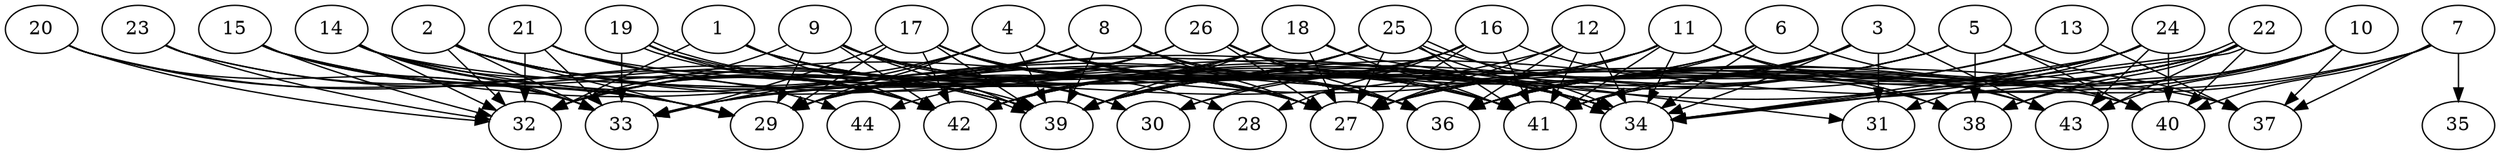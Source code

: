 // DAG (tier=3-complex, mode=data, n=44, ccr=0.550, fat=0.737, density=0.648, regular=0.265, jump=0.305, mindata=4194304, maxdata=33554432)
// DAG automatically generated by daggen at Sun Aug 24 16:33:35 2025
// /home/ermia/Project/Environments/daggen/bin/daggen --dot --ccr 0.550 --fat 0.737 --regular 0.265 --density 0.648 --jump 0.305 --mindata 4194304 --maxdata 33554432 -n 44 
digraph G {
  1 [size="4847099681919354273792", alpha="0.10", expect_size="2423549840959677136896"]
  1 -> 27 [size ="2291278893023232"]
  1 -> 30 [size ="2291278893023232"]
  1 -> 32 [size ="2291278893023232"]
  1 -> 36 [size ="2291278893023232"]
  1 -> 42 [size ="2291278893023232"]
  2 [size="150425723889929536", alpha="0.04", expect_size="75212861944964768"]
  2 -> 27 [size ="5765751071834112"]
  2 -> 29 [size ="5765751071834112"]
  2 -> 32 [size ="5765751071834112"]
  2 -> 33 [size ="5765751071834112"]
  2 -> 34 [size ="5765751071834112"]
  2 -> 36 [size ="5765751071834112"]
  2 -> 42 [size ="5765751071834112"]
  3 [size="191929613756104416", alpha="0.09", expect_size="95964806878052208"]
  3 -> 27 [size ="6748773514477568"]
  3 -> 31 [size ="6748773514477568"]
  3 -> 34 [size ="6748773514477568"]
  3 -> 36 [size ="6748773514477568"]
  3 -> 41 [size ="6748773514477568"]
  3 -> 42 [size ="6748773514477568"]
  3 -> 43 [size ="6748773514477568"]
  4 [size="34286639261812576", alpha="0.17", expect_size="17143319630906288"]
  4 -> 27 [size ="1069625232064512"]
  4 -> 29 [size ="1069625232064512"]
  4 -> 32 [size ="1069625232064512"]
  4 -> 33 [size ="1069625232064512"]
  4 -> 34 [size ="1069625232064512"]
  4 -> 36 [size ="1069625232064512"]
  4 -> 39 [size ="1069625232064512"]
  4 -> 41 [size ="1069625232064512"]
  5 [size="25986988031714803712", alpha="0.15", expect_size="12993494015857401856"]
  5 -> 30 [size ="8549716459520000"]
  5 -> 37 [size ="8549716459520000"]
  5 -> 38 [size ="8549716459520000"]
  5 -> 39 [size ="8549716459520000"]
  5 -> 40 [size ="8549716459520000"]
  5 -> 42 [size ="8549716459520000"]
  6 [size="197020520901296832", alpha="0.14", expect_size="98510260450648416"]
  6 -> 34 [size ="7903089092722688"]
  6 -> 36 [size ="7903089092722688"]
  6 -> 39 [size ="7903089092722688"]
  6 -> 40 [size ="7903089092722688"]
  6 -> 42 [size ="7903089092722688"]
  7 [size="184079511011521568", alpha="0.04", expect_size="92039755505760784"]
  7 -> 34 [size ="4192923646164992"]
  7 -> 35 [size ="4192923646164992"]
  7 -> 36 [size ="4192923646164992"]
  7 -> 37 [size ="4192923646164992"]
  7 -> 40 [size ="4192923646164992"]
  8 [size="204001302823796288", alpha="0.06", expect_size="102000651411898144"]
  8 -> 27 [size ="6906723788914688"]
  8 -> 29 [size ="6906723788914688"]
  8 -> 32 [size ="6906723788914688"]
  8 -> 34 [size ="6906723788914688"]
  8 -> 36 [size ="6906723788914688"]
  8 -> 39 [size ="6906723788914688"]
  9 [size="122523706947704992", alpha="0.06", expect_size="61261853473852496"]
  9 -> 27 [size ="3042329480921088"]
  9 -> 29 [size ="3042329480921088"]
  9 -> 30 [size ="3042329480921088"]
  9 -> 32 [size ="3042329480921088"]
  9 -> 34 [size ="3042329480921088"]
  9 -> 36 [size ="3042329480921088"]
  9 -> 39 [size ="3042329480921088"]
  9 -> 42 [size ="3042329480921088"]
  10 [size="3932082963567922688", alpha="0.15", expect_size="1966041481783961344"]
  10 -> 34 [size ="7489971329957888"]
  10 -> 36 [size ="7489971329957888"]
  10 -> 37 [size ="7489971329957888"]
  10 -> 38 [size ="7489971329957888"]
  10 -> 41 [size ="7489971329957888"]
  10 -> 43 [size ="7489971329957888"]
  11 [size="974269599636194304", alpha="0.13", expect_size="487134799818097152"]
  11 -> 27 [size ="2112462560165888"]
  11 -> 29 [size ="2112462560165888"]
  11 -> 32 [size ="2112462560165888"]
  11 -> 34 [size ="2112462560165888"]
  11 -> 38 [size ="2112462560165888"]
  11 -> 39 [size ="2112462560165888"]
  11 -> 41 [size ="2112462560165888"]
  11 -> 43 [size ="2112462560165888"]
  12 [size="5506675260440707072000", alpha="0.09", expect_size="2753337630220353536000"]
  12 -> 27 [size ="2494688342835200"]
  12 -> 33 [size ="2494688342835200"]
  12 -> 34 [size ="2494688342835200"]
  12 -> 36 [size ="2494688342835200"]
  12 -> 41 [size ="2494688342835200"]
  13 [size="5732058785538937", alpha="0.19", expect_size="2866029392769468"]
  13 -> 36 [size ="152304581869568"]
  13 -> 37 [size ="152304581869568"]
  13 -> 39 [size ="152304581869568"]
  14 [size="171253004835011936", alpha="0.09", expect_size="85626502417505968"]
  14 -> 29 [size ="6547106957361152"]
  14 -> 32 [size ="6547106957361152"]
  14 -> 33 [size ="6547106957361152"]
  14 -> 36 [size ="6547106957361152"]
  14 -> 37 [size ="6547106957361152"]
  14 -> 44 [size ="6547106957361152"]
  15 [size="34444155684799670910976", alpha="0.16", expect_size="17222077842399835455488"]
  15 -> 29 [size ="8469030222430208"]
  15 -> 32 [size ="8469030222430208"]
  15 -> 33 [size ="8469030222430208"]
  15 -> 39 [size ="8469030222430208"]
  15 -> 41 [size ="8469030222430208"]
  16 [size="5623403669838368866304", alpha="0.20", expect_size="2811701834919184433152"]
  16 -> 27 [size ="2529819254325248"]
  16 -> 28 [size ="2529819254325248"]
  16 -> 30 [size ="2529819254325248"]
  16 -> 39 [size ="2529819254325248"]
  16 -> 41 [size ="2529819254325248"]
  16 -> 42 [size ="2529819254325248"]
  16 -> 43 [size ="2529819254325248"]
  17 [size="10416213469742764", alpha="0.18", expect_size="5208106734871382"]
  17 -> 27 [size ="173512518008832"]
  17 -> 28 [size ="173512518008832"]
  17 -> 29 [size ="173512518008832"]
  17 -> 33 [size ="173512518008832"]
  17 -> 36 [size ="173512518008832"]
  17 -> 39 [size ="173512518008832"]
  17 -> 41 [size ="173512518008832"]
  17 -> 42 [size ="173512518008832"]
  18 [size="435560424701020160", alpha="0.08", expect_size="217780212350510080"]
  18 -> 27 [size ="8613573152473088"]
  18 -> 31 [size ="8613573152473088"]
  18 -> 33 [size ="8613573152473088"]
  18 -> 39 [size ="8613573152473088"]
  18 -> 41 [size ="8613573152473088"]
  18 -> 42 [size ="8613573152473088"]
  19 [size="16780279522213920768", alpha="0.05", expect_size="8390139761106960384"]
  19 -> 33 [size ="5990462083039232"]
  19 -> 36 [size ="5990462083039232"]
  19 -> 39 [size ="5990462083039232"]
  19 -> 39 [size ="5990462083039232"]
  19 -> 42 [size ="5990462083039232"]
  20 [size="15752041280465084416", alpha="0.19", expect_size="7876020640232542208"]
  20 -> 29 [size ="7951052913508352"]
  20 -> 32 [size ="7951052913508352"]
  20 -> 33 [size ="7951052913508352"]
  20 -> 39 [size ="7951052913508352"]
  21 [size="21986524964000192", alpha="0.19", expect_size="10993262482000096"]
  21 -> 32 [size ="394879637127168"]
  21 -> 33 [size ="394879637127168"]
  21 -> 34 [size ="394879637127168"]
  21 -> 40 [size ="394879637127168"]
  21 -> 42 [size ="394879637127168"]
  22 [size="1207383007131112960", alpha="0.03", expect_size="603691503565556480"]
  22 -> 27 [size ="699554743713792"]
  22 -> 34 [size ="699554743713792"]
  22 -> 34 [size ="699554743713792"]
  22 -> 36 [size ="699554743713792"]
  22 -> 38 [size ="699554743713792"]
  22 -> 39 [size ="699554743713792"]
  22 -> 40 [size ="699554743713792"]
  22 -> 41 [size ="699554743713792"]
  22 -> 43 [size ="699554743713792"]
  23 [size="10409857647088404267008", alpha="0.01", expect_size="5204928823544202133504"]
  23 -> 32 [size ="3814051159212032"]
  23 -> 39 [size ="3814051159212032"]
  23 -> 42 [size ="3814051159212032"]
  24 [size="1684356544488983808", alpha="0.10", expect_size="842178272244491904"]
  24 -> 27 [size ="2804964254547968"]
  24 -> 29 [size ="2804964254547968"]
  24 -> 31 [size ="2804964254547968"]
  24 -> 34 [size ="2804964254547968"]
  24 -> 36 [size ="2804964254547968"]
  24 -> 40 [size ="2804964254547968"]
  24 -> 41 [size ="2804964254547968"]
  24 -> 43 [size ="2804964254547968"]
  25 [size="87229708486924304384", alpha="0.20", expect_size="43614854243462152192"]
  25 -> 27 [size ="157349826265088"]
  25 -> 29 [size ="157349826265088"]
  25 -> 34 [size ="157349826265088"]
  25 -> 34 [size ="157349826265088"]
  25 -> 38 [size ="157349826265088"]
  25 -> 39 [size ="157349826265088"]
  25 -> 41 [size ="157349826265088"]
  25 -> 42 [size ="157349826265088"]
  25 -> 44 [size ="157349826265088"]
  26 [size="208786742074912928", alpha="0.17", expect_size="104393371037456464"]
  26 -> 27 [size ="358245780684800"]
  26 -> 29 [size ="358245780684800"]
  26 -> 32 [size ="358245780684800"]
  26 -> 33 [size ="358245780684800"]
  26 -> 34 [size ="358245780684800"]
  26 -> 36 [size ="358245780684800"]
  26 -> 41 [size ="358245780684800"]
  27 [size="12988402000132417536", alpha="0.18", expect_size="6494201000066208768"]
  28 [size="23016558975972294656", alpha="0.02", expect_size="11508279487986147328"]
  29 [size="9952650370192111616", alpha="0.17", expect_size="4976325185096055808"]
  30 [size="27236935845740076", alpha="0.16", expect_size="13618467922870038"]
  31 [size="150211320620534752", alpha="0.19", expect_size="75105660310267376"]
  32 [size="91154163110510592000", alpha="0.00", expect_size="45577081555255296000"]
  33 [size="62774976437404608", alpha="0.07", expect_size="31387488218702304"]
  34 [size="12402608538462658560", alpha="0.19", expect_size="6201304269231329280"]
  35 [size="20240923689976128864256", alpha="0.15", expect_size="10120461844988064432128"]
  36 [size="23331465562972488", alpha="0.16", expect_size="11665732781486244"]
  37 [size="4221280271441818112", alpha="0.11", expect_size="2110640135720909056"]
  38 [size="2096545419536859904", alpha="0.14", expect_size="1048272709768429952"]
  39 [size="64906007711162024", alpha="0.10", expect_size="32453003855581012"]
  40 [size="522032903958989824", alpha="0.09", expect_size="261016451979494912"]
  41 [size="7437372680383896", alpha="0.00", expect_size="3718686340191948"]
  42 [size="29539483262317104201728", alpha="0.14", expect_size="14769741631158552100864"]
  43 [size="2548412270795561107456", alpha="0.09", expect_size="1274206135397780553728"]
  44 [size="51383122513532432", alpha="0.15", expect_size="25691561256766216"]
}